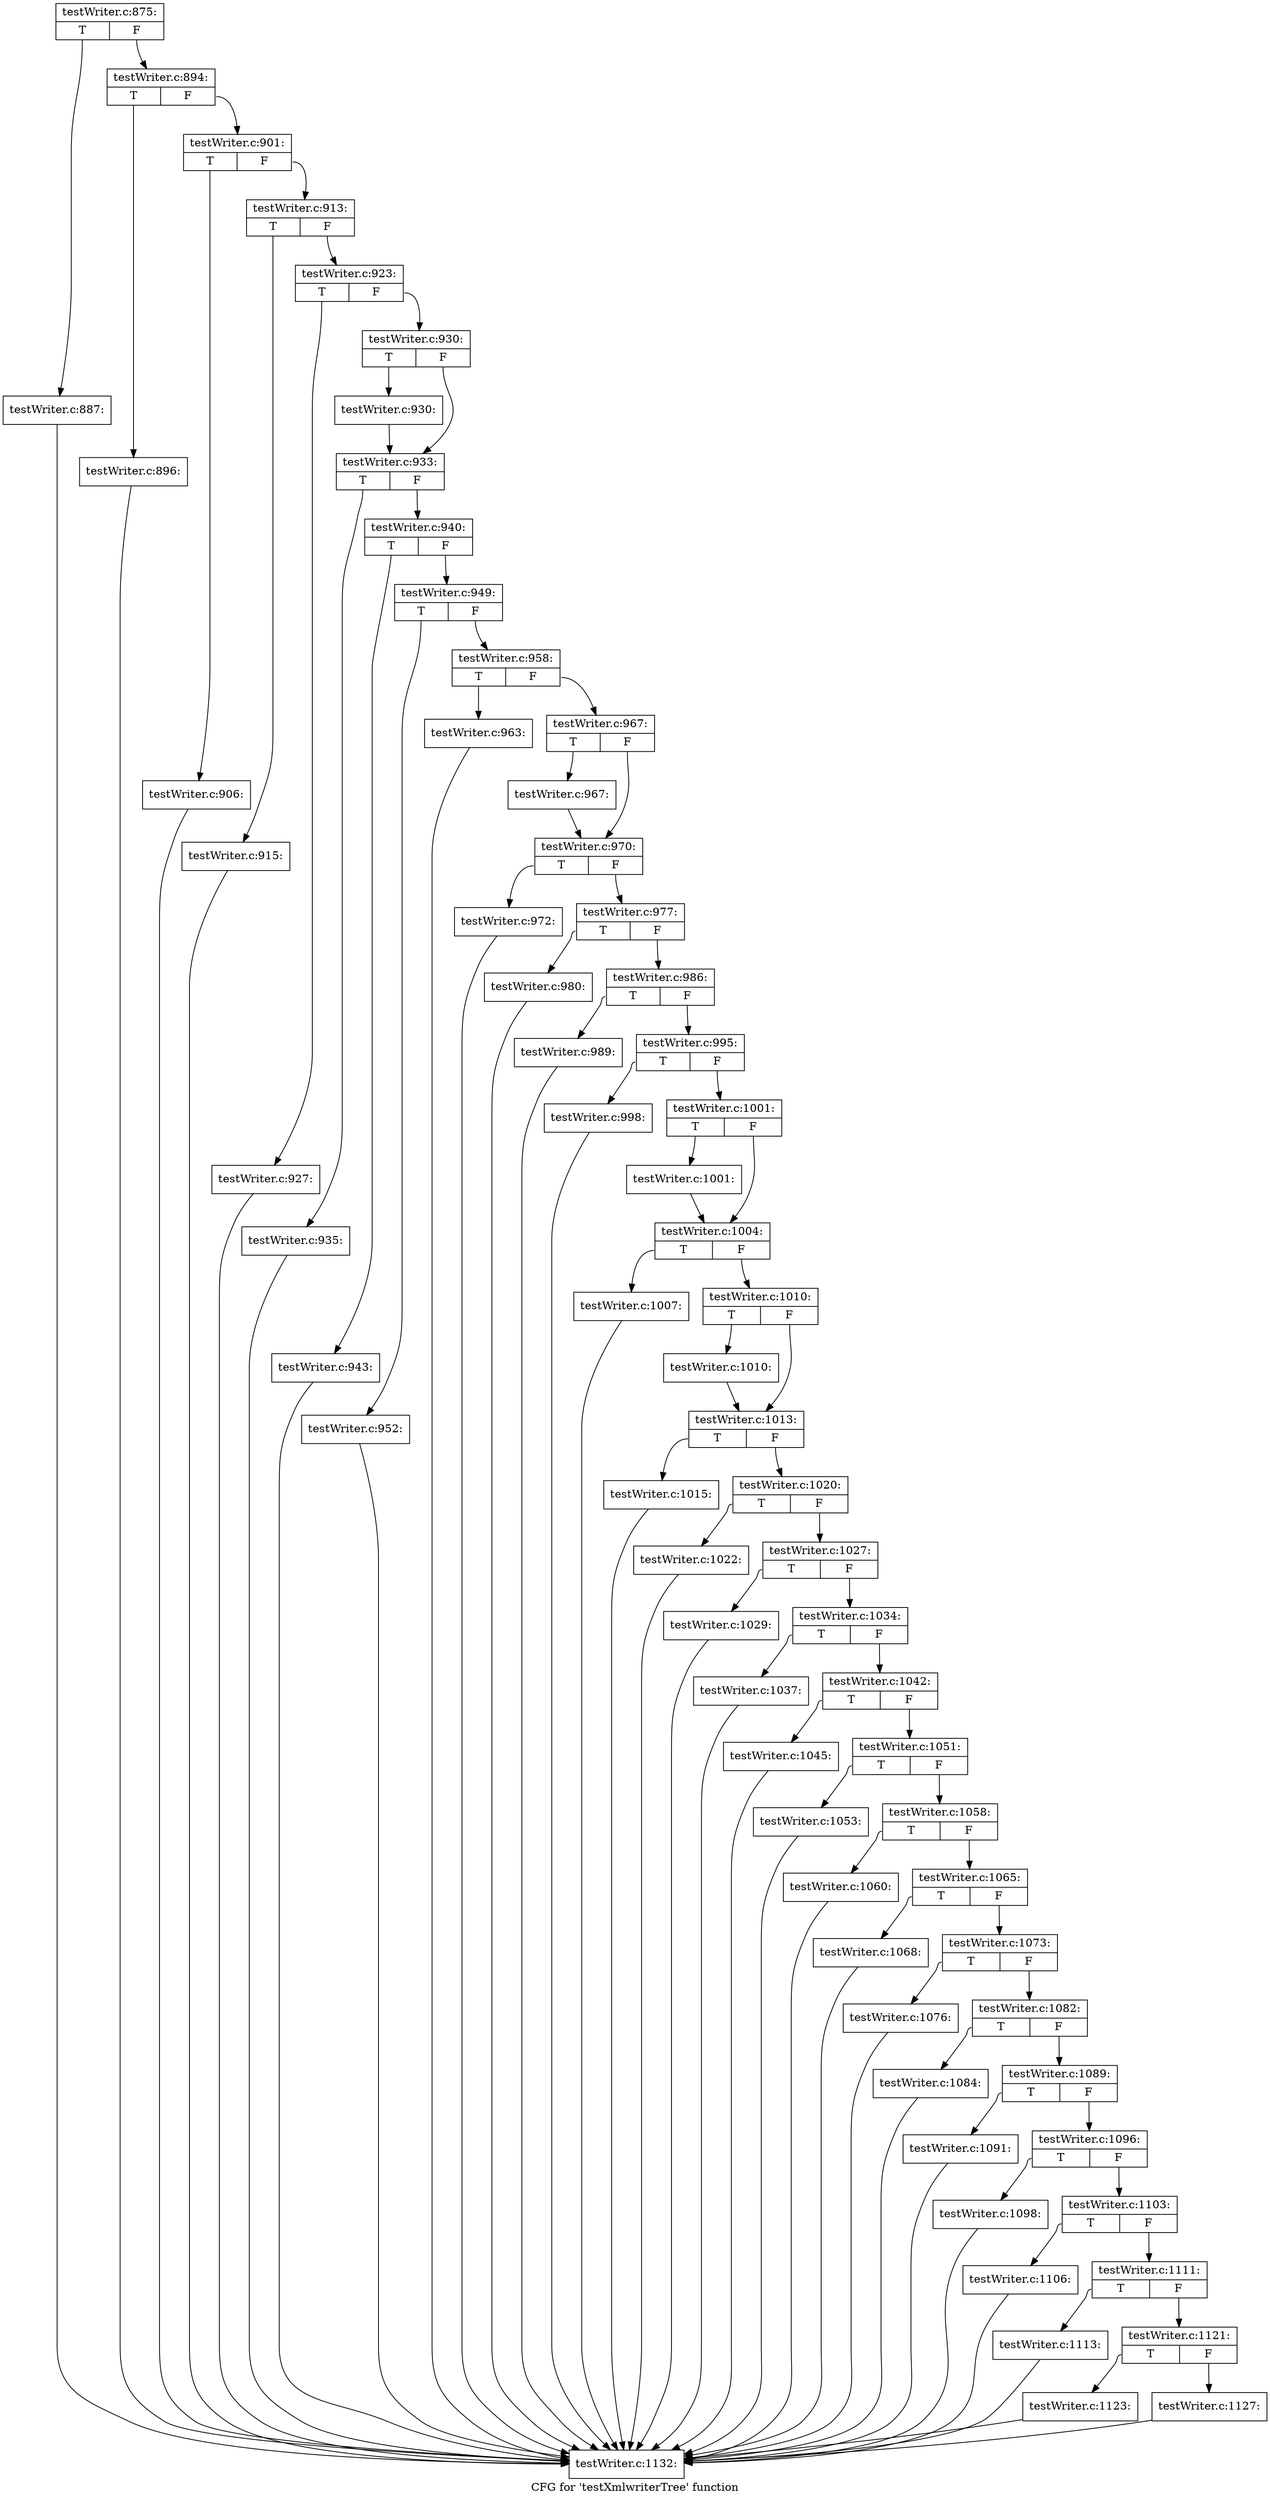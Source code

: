 digraph "CFG for 'testXmlwriterTree' function" {
	label="CFG for 'testXmlwriterTree' function";

	Node0x39ec520 [shape=record,label="{testWriter.c:875:|{<s0>T|<s1>F}}"];
	Node0x39ec520:s0 -> Node0x39f69e0;
	Node0x39ec520:s1 -> Node0x39f6a30;
	Node0x39f69e0 [shape=record,label="{testWriter.c:887:}"];
	Node0x39f69e0 -> Node0x39ec7b0;
	Node0x39f6a30 [shape=record,label="{testWriter.c:894:|{<s0>T|<s1>F}}"];
	Node0x39f6a30:s0 -> Node0x3985f40;
	Node0x39f6a30:s1 -> Node0x39f7e80;
	Node0x3985f40 [shape=record,label="{testWriter.c:896:}"];
	Node0x3985f40 -> Node0x39ec7b0;
	Node0x39f7e80 [shape=record,label="{testWriter.c:901:|{<s0>T|<s1>F}}"];
	Node0x39f7e80:s0 -> Node0x39f89a0;
	Node0x39f7e80:s1 -> Node0x39f9180;
	Node0x39f89a0 [shape=record,label="{testWriter.c:906:}"];
	Node0x39f89a0 -> Node0x39ec7b0;
	Node0x39f9180 [shape=record,label="{testWriter.c:913:|{<s0>T|<s1>F}}"];
	Node0x39f9180:s0 -> Node0x39f9420;
	Node0x39f9180:s1 -> Node0x39f9470;
	Node0x39f9420 [shape=record,label="{testWriter.c:915:}"];
	Node0x39f9420 -> Node0x39ec7b0;
	Node0x39f9470 [shape=record,label="{testWriter.c:923:|{<s0>T|<s1>F}}"];
	Node0x39f9470:s0 -> Node0x39fa060;
	Node0x39f9470:s1 -> Node0x39fa0b0;
	Node0x39fa060 [shape=record,label="{testWriter.c:927:}"];
	Node0x39fa060 -> Node0x39ec7b0;
	Node0x39fa0b0 [shape=record,label="{testWriter.c:930:|{<s0>T|<s1>F}}"];
	Node0x39fa0b0:s0 -> Node0x39fa7b0;
	Node0x39fa0b0:s1 -> Node0x39fa800;
	Node0x39fa7b0 [shape=record,label="{testWriter.c:930:}"];
	Node0x39fa7b0 -> Node0x39fa800;
	Node0x39fa800 [shape=record,label="{testWriter.c:933:|{<s0>T|<s1>F}}"];
	Node0x39fa800:s0 -> Node0x39faff0;
	Node0x39fa800:s1 -> Node0x39fb040;
	Node0x39faff0 [shape=record,label="{testWriter.c:935:}"];
	Node0x39faff0 -> Node0x39ec7b0;
	Node0x39fb040 [shape=record,label="{testWriter.c:940:|{<s0>T|<s1>F}}"];
	Node0x39fb040:s0 -> Node0x39fba80;
	Node0x39fb040:s1 -> Node0x39fbad0;
	Node0x39fba80 [shape=record,label="{testWriter.c:943:}"];
	Node0x39fba80 -> Node0x39ec7b0;
	Node0x39fbad0 [shape=record,label="{testWriter.c:949:|{<s0>T|<s1>F}}"];
	Node0x39fbad0:s0 -> Node0x39fc520;
	Node0x39fbad0:s1 -> Node0x39fc570;
	Node0x39fc520 [shape=record,label="{testWriter.c:952:}"];
	Node0x39fc520 -> Node0x39ec7b0;
	Node0x39fc570 [shape=record,label="{testWriter.c:958:|{<s0>T|<s1>F}}"];
	Node0x39fc570:s0 -> Node0x39fd010;
	Node0x39fc570:s1 -> Node0x39fd060;
	Node0x39fd010 [shape=record,label="{testWriter.c:963:}"];
	Node0x39fd010 -> Node0x39ec7b0;
	Node0x39fd060 [shape=record,label="{testWriter.c:967:|{<s0>T|<s1>F}}"];
	Node0x39fd060:s0 -> Node0x39fd790;
	Node0x39fd060:s1 -> Node0x39fd7e0;
	Node0x39fd790 [shape=record,label="{testWriter.c:967:}"];
	Node0x39fd790 -> Node0x39fd7e0;
	Node0x39fd7e0 [shape=record,label="{testWriter.c:970:|{<s0>T|<s1>F}}"];
	Node0x39fd7e0:s0 -> Node0x39fdfd0;
	Node0x39fd7e0:s1 -> Node0x39fe020;
	Node0x39fdfd0 [shape=record,label="{testWriter.c:972:}"];
	Node0x39fdfd0 -> Node0x39ec7b0;
	Node0x39fe020 [shape=record,label="{testWriter.c:977:|{<s0>T|<s1>F}}"];
	Node0x39fe020:s0 -> Node0x39fe8c0;
	Node0x39fe020:s1 -> Node0x39fe910;
	Node0x39fe8c0 [shape=record,label="{testWriter.c:980:}"];
	Node0x39fe8c0 -> Node0x39ec7b0;
	Node0x39fe910 [shape=record,label="{testWriter.c:986:|{<s0>T|<s1>F}}"];
	Node0x39fe910:s0 -> Node0x39ff370;
	Node0x39fe910:s1 -> Node0x39ff3c0;
	Node0x39ff370 [shape=record,label="{testWriter.c:989:}"];
	Node0x39ff370 -> Node0x39ec7b0;
	Node0x39ff3c0 [shape=record,label="{testWriter.c:995:|{<s0>T|<s1>F}}"];
	Node0x39ff3c0:s0 -> Node0x39ffe90;
	Node0x39ff3c0:s1 -> Node0x39ffee0;
	Node0x39ffe90 [shape=record,label="{testWriter.c:998:}"];
	Node0x39ffe90 -> Node0x39ec7b0;
	Node0x39ffee0 [shape=record,label="{testWriter.c:1001:|{<s0>T|<s1>F}}"];
	Node0x39ffee0:s0 -> Node0x3a00600;
	Node0x39ffee0:s1 -> Node0x3a00650;
	Node0x3a00600 [shape=record,label="{testWriter.c:1001:}"];
	Node0x3a00600 -> Node0x3a00650;
	Node0x3a00650 [shape=record,label="{testWriter.c:1004:|{<s0>T|<s1>F}}"];
	Node0x3a00650:s0 -> Node0x3a010f0;
	Node0x3a00650:s1 -> Node0x3a01140;
	Node0x3a010f0 [shape=record,label="{testWriter.c:1007:}"];
	Node0x3a010f0 -> Node0x39ec7b0;
	Node0x3a01140 [shape=record,label="{testWriter.c:1010:|{<s0>T|<s1>F}}"];
	Node0x3a01140:s0 -> Node0x3a016b0;
	Node0x3a01140:s1 -> Node0x3a01700;
	Node0x3a016b0 [shape=record,label="{testWriter.c:1010:}"];
	Node0x3a016b0 -> Node0x3a01700;
	Node0x3a01700 [shape=record,label="{testWriter.c:1013:|{<s0>T|<s1>F}}"];
	Node0x3a01700:s0 -> Node0x3a01e70;
	Node0x3a01700:s1 -> Node0x3a01ec0;
	Node0x3a01e70 [shape=record,label="{testWriter.c:1015:}"];
	Node0x3a01e70 -> Node0x39ec7b0;
	Node0x3a01ec0 [shape=record,label="{testWriter.c:1020:|{<s0>T|<s1>F}}"];
	Node0x3a01ec0:s0 -> Node0x3a02890;
	Node0x3a01ec0:s1 -> Node0x3a028e0;
	Node0x3a02890 [shape=record,label="{testWriter.c:1022:}"];
	Node0x3a02890 -> Node0x39ec7b0;
	Node0x3a028e0 [shape=record,label="{testWriter.c:1027:|{<s0>T|<s1>F}}"];
	Node0x3a028e0:s0 -> Node0x3a03100;
	Node0x3a028e0:s1 -> Node0x3a03150;
	Node0x3a03100 [shape=record,label="{testWriter.c:1029:}"];
	Node0x3a03100 -> Node0x39ec7b0;
	Node0x3a03150 [shape=record,label="{testWriter.c:1034:|{<s0>T|<s1>F}}"];
	Node0x3a03150:s0 -> Node0x3a039e0;
	Node0x3a03150:s1 -> Node0x3a03a30;
	Node0x3a039e0 [shape=record,label="{testWriter.c:1037:}"];
	Node0x3a039e0 -> Node0x39ec7b0;
	Node0x3a03a30 [shape=record,label="{testWriter.c:1042:|{<s0>T|<s1>F}}"];
	Node0x3a03a30:s0 -> Node0x3a042d0;
	Node0x3a03a30:s1 -> Node0x3a04320;
	Node0x3a042d0 [shape=record,label="{testWriter.c:1045:}"];
	Node0x3a042d0 -> Node0x39ec7b0;
	Node0x3a04320 [shape=record,label="{testWriter.c:1051:|{<s0>T|<s1>F}}"];
	Node0x3a04320:s0 -> Node0x3a04ac0;
	Node0x3a04320:s1 -> Node0x3a04b10;
	Node0x3a04ac0 [shape=record,label="{testWriter.c:1053:}"];
	Node0x3a04ac0 -> Node0x39ec7b0;
	Node0x3a04b10 [shape=record,label="{testWriter.c:1058:|{<s0>T|<s1>F}}"];
	Node0x3a04b10:s0 -> Node0x3a05330;
	Node0x3a04b10:s1 -> Node0x3a05380;
	Node0x3a05330 [shape=record,label="{testWriter.c:1060:}"];
	Node0x3a05330 -> Node0x39ec7b0;
	Node0x3a05380 [shape=record,label="{testWriter.c:1065:|{<s0>T|<s1>F}}"];
	Node0x3a05380:s0 -> Node0x3a05c10;
	Node0x3a05380:s1 -> Node0x3a05c60;
	Node0x3a05c10 [shape=record,label="{testWriter.c:1068:}"];
	Node0x3a05c10 -> Node0x39ec7b0;
	Node0x3a05c60 [shape=record,label="{testWriter.c:1073:|{<s0>T|<s1>F}}"];
	Node0x3a05c60:s0 -> Node0x3a06500;
	Node0x3a05c60:s1 -> Node0x3a06550;
	Node0x3a06500 [shape=record,label="{testWriter.c:1076:}"];
	Node0x3a06500 -> Node0x39ec7b0;
	Node0x3a06550 [shape=record,label="{testWriter.c:1082:|{<s0>T|<s1>F}}"];
	Node0x3a06550:s0 -> Node0x3a06cf0;
	Node0x3a06550:s1 -> Node0x3a06d40;
	Node0x3a06cf0 [shape=record,label="{testWriter.c:1084:}"];
	Node0x3a06cf0 -> Node0x39ec7b0;
	Node0x3a06d40 [shape=record,label="{testWriter.c:1089:|{<s0>T|<s1>F}}"];
	Node0x3a06d40:s0 -> Node0x3a074e0;
	Node0x3a06d40:s1 -> Node0x3a07530;
	Node0x3a074e0 [shape=record,label="{testWriter.c:1091:}"];
	Node0x3a074e0 -> Node0x39ec7b0;
	Node0x3a07530 [shape=record,label="{testWriter.c:1096:|{<s0>T|<s1>F}}"];
	Node0x3a07530:s0 -> Node0x3a07d50;
	Node0x3a07530:s1 -> Node0x3a07da0;
	Node0x3a07d50 [shape=record,label="{testWriter.c:1098:}"];
	Node0x3a07d50 -> Node0x39ec7b0;
	Node0x3a07da0 [shape=record,label="{testWriter.c:1103:|{<s0>T|<s1>F}}"];
	Node0x3a07da0:s0 -> Node0x3a08630;
	Node0x3a07da0:s1 -> Node0x3a08680;
	Node0x3a08630 [shape=record,label="{testWriter.c:1106:}"];
	Node0x3a08630 -> Node0x39ec7b0;
	Node0x3a08680 [shape=record,label="{testWriter.c:1111:|{<s0>T|<s1>F}}"];
	Node0x3a08680:s0 -> Node0x39bf110;
	Node0x3a08680:s1 -> Node0x39bf160;
	Node0x39bf110 [shape=record,label="{testWriter.c:1113:}"];
	Node0x39bf110 -> Node0x39ec7b0;
	Node0x39bf160 [shape=record,label="{testWriter.c:1121:|{<s0>T|<s1>F}}"];
	Node0x39bf160:s0 -> Node0x3a09e30;
	Node0x39bf160:s1 -> Node0x3a09e80;
	Node0x3a09e30 [shape=record,label="{testWriter.c:1123:}"];
	Node0x3a09e30 -> Node0x39ec7b0;
	Node0x3a09e80 [shape=record,label="{testWriter.c:1127:}"];
	Node0x3a09e80 -> Node0x39ec7b0;
	Node0x39ec7b0 [shape=record,label="{testWriter.c:1132:}"];
}
